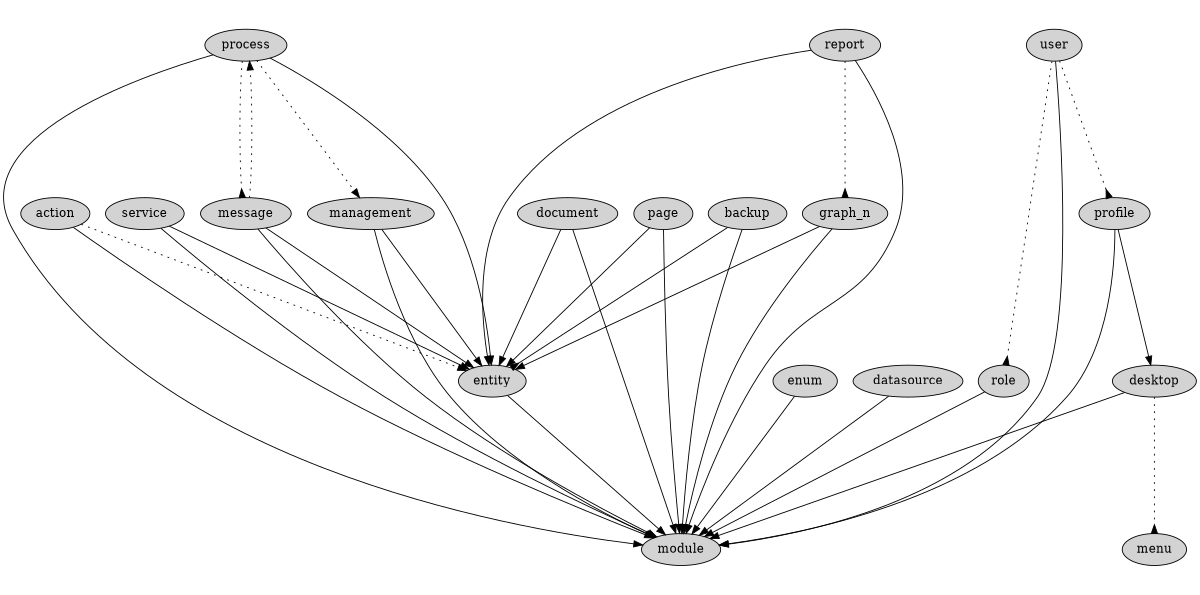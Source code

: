 digraph prof {
  size="8,4"; ratio = fill;
  node [style=filled];
  entity -> module;
  management -> entity;
  management -> module;
  process -> module;
  process -> entity;
  process -> management [style=dotted];
  process -> message [style=dotted,arrowhead="inv"];
  profile -> desktop;
  profile -> module;
  role -> module;
  message -> entity;
  message -> module;
  message -> process [style=dotted];
  user -> module;
  user -> role [style=dotted,arrowhead="inv"];
  user -> profile [style=dotted,arrowhead="inv"];
  desktop -> module;
  desktop -> menu [style=dotted,arrowhead="inv"];
  action -> module;
  action -> entity [style=dotted];
  service -> module;
  service -> entity;
  document -> module;
  document -> entity;
  page -> module;
  page -> entity; 
  backup -> module;
  backup -> entity [arrowhead="inv"];
  enum -> module;
  datasource -> module;
  graph_n -> entity;
  graph_n -> module;
  report -> entity;
  report -> graph_n [style=dotted,arrowhead="inv"];
  report -> module;
  

}